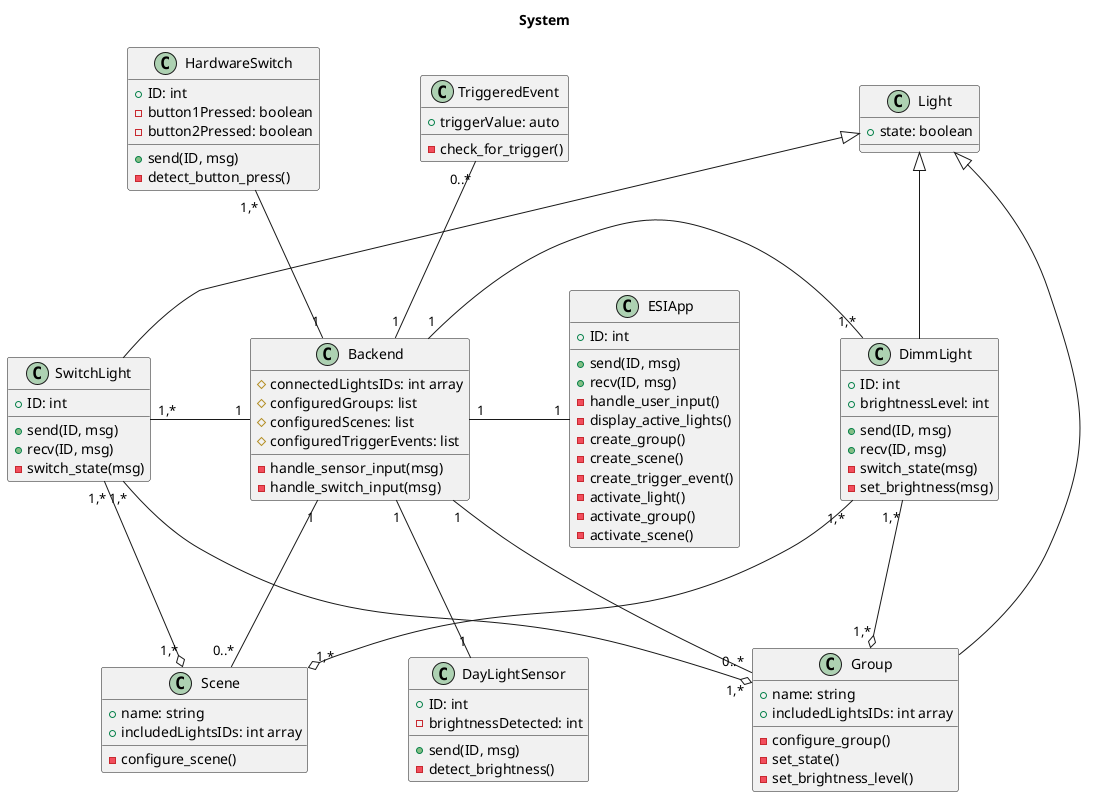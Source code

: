 @startuml

' Settings
' ============================

' use +,#,- instead of icons
'skinparam classAttributeIconSize 0

' horizontal distance in px
skinparam nodesep 100 

' vertical distance in px
skinparam ranksep 100

' use only straight lines (ortho/polyline)
'skinparam linetype ortho

' title
title System



' Classes
' ============================
class Group{
+ name: string
+ includedLightsIDs: int array
-configure_group()
-set_state()
-set_brightness_level()
}

class Scene{
+ name: string
+ includedLightsIDs: int array
- configure_scene()
}

class Light{
+ state: boolean
}

class SwitchLight{
+ ID: int
+send(ID, msg)
+recv(ID, msg)
-switch_state(msg)
}

class DimmLight{
+ ID: int
+ brightnessLevel: int
+send(ID, msg)
+recv(ID, msg)
-switch_state(msg)
-set_brightness(msg)
}

class ESIApp{
+ ID: int
+send(ID, msg)
+recv(ID, msg)
-handle_user_input()
-display_active_lights()
-create_group()
-create_scene()
-create_trigger_event()
-activate_light()
-activate_group()
-activate_scene()
}

class Backend{
# connectedLightsIDs: int array
# configuredGroups: list
# configuredScenes: list
# configuredTriggerEvents: list
-handle_sensor_input(msg)
-handle_switch_input(msg)
}

class TriggeredEvent{
+triggerValue: auto
-check_for_trigger()
}

class DayLightSensor{
+ ID: int
- brightnessDetected: int
+send(ID, msg)
-detect_brightness()
}

class HardwareSwitch{
+ ID: int
- button1Pressed: boolean
- button2Pressed: boolean
+send(ID, msg)
-detect_button_press()
}


' Relations
' ============================
Light <|-down- SwitchLight
Light <|-down- DimmLight
Light <|-down- Group
SwitchLight "1,*" -down-o "1,*" Group
DimmLight "1,*" -down-o "1,*" Group
SwitchLight "1,*" -down-o "1,*" Scene
DimmLight "1,*" -down-o "1,*" Scene
Backend "1" -up- "1,*" HardwareSwitch
Backend "1" -left- "1,*" SwitchLight
Backend "1" -right- "1,*" DimmLight
Backend "1" -down- "1" DayLightSensor
Backend "1" -left- "0..*" Group
Backend "1" -right- "0..*" Scene
Backend "1" -right- "1" ESIApp
Backend "1" -up- "0..*" TriggeredEvent

@enduml